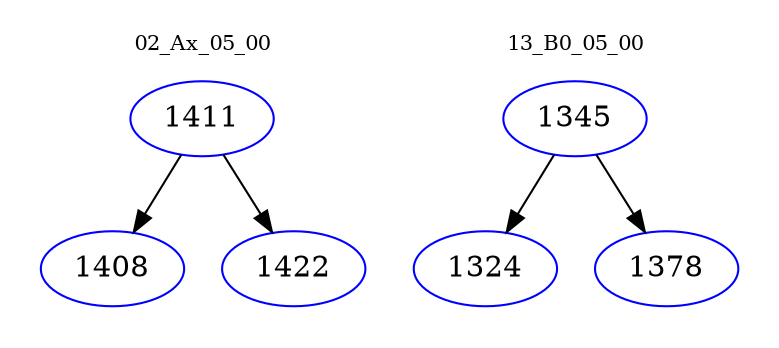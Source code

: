 digraph{
subgraph cluster_0 {
color = white
label = "02_Ax_05_00";
fontsize=10;
T0_1411 [label="1411", color="blue"]
T0_1411 -> T0_1408 [color="black"]
T0_1408 [label="1408", color="blue"]
T0_1411 -> T0_1422 [color="black"]
T0_1422 [label="1422", color="blue"]
}
subgraph cluster_1 {
color = white
label = "13_B0_05_00";
fontsize=10;
T1_1345 [label="1345", color="blue"]
T1_1345 -> T1_1324 [color="black"]
T1_1324 [label="1324", color="blue"]
T1_1345 -> T1_1378 [color="black"]
T1_1378 [label="1378", color="blue"]
}
}

